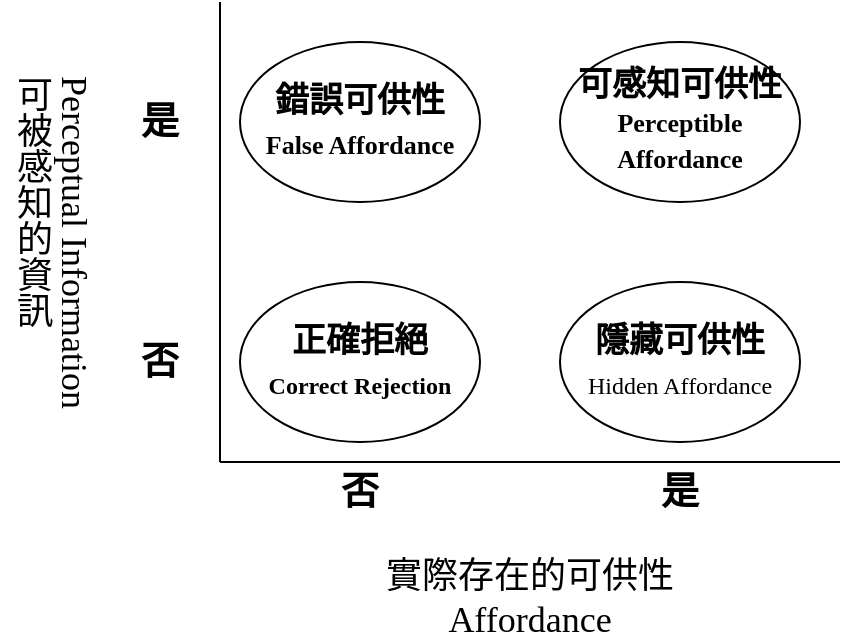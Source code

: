 <mxfile version="27.0.8">
  <diagram name="第1頁" id="557OZg35dTpulnpXvJlv">
    <mxGraphModel dx="1191" dy="617" grid="1" gridSize="10" guides="1" tooltips="1" connect="1" arrows="1" fold="1" page="1" pageScale="1" pageWidth="1169" pageHeight="827" math="0" shadow="0">
      <root>
        <mxCell id="0" />
        <mxCell id="1" parent="0" />
        <mxCell id="07gyAidKK9KNY_pC1GZg-2" value="&lt;font style=&quot;font-size: 17px;&quot; face=&quot;標楷體&quot;&gt;&lt;b style=&quot;&quot;&gt;錯誤可供性&lt;/b&gt;&lt;/font&gt;&lt;div&gt;&lt;font style=&quot;font-size: 13px;&quot; face=&quot;Times New Roman&quot;&gt;&lt;b&gt;False Affordance&lt;/b&gt;&lt;/font&gt;&lt;font style=&quot;font-size: 17px;&quot; face=&quot;標楷體&quot;&gt;&lt;b style=&quot;&quot;&gt;&lt;/b&gt;&lt;/font&gt;&lt;/div&gt;" style="ellipse;whiteSpace=wrap;html=1;" vertex="1" parent="1">
          <mxGeometry x="680" y="80" width="120" height="80" as="geometry" />
        </mxCell>
        <mxCell id="07gyAidKK9KNY_pC1GZg-3" value="&lt;font face=&quot;標楷體&quot;&gt;&lt;span style=&quot;font-size: 17px;&quot;&gt;&lt;b&gt;可感知可供性&lt;br&gt;&lt;/b&gt;&lt;/span&gt;&lt;/font&gt;&lt;div&gt;&lt;span style=&quot;background-color: transparent; font-size: 13px;&quot;&gt;&lt;font face=&quot;Times New Roman&quot;&gt;&lt;b&gt;Perceptible&lt;/b&gt;&lt;/font&gt;&lt;/span&gt;&lt;/div&gt;&lt;div&gt;&lt;span style=&quot;font-family: &amp;quot;Times New Roman&amp;quot;; font-size: 13px;&quot;&gt;&lt;b&gt;Affordance&lt;/b&gt;&lt;/span&gt;&lt;font face=&quot;標楷體&quot;&gt;&lt;span style=&quot;font-size: 17px;&quot;&gt;&lt;b&gt;&lt;/b&gt;&lt;/span&gt;&lt;/font&gt;&lt;/div&gt;" style="ellipse;whiteSpace=wrap;html=1;" vertex="1" parent="1">
          <mxGeometry x="840" y="80" width="120" height="80" as="geometry" />
        </mxCell>
        <mxCell id="07gyAidKK9KNY_pC1GZg-4" value="&lt;font face=&quot;標楷體&quot;&gt;&lt;span style=&quot;font-size: 17px;&quot;&gt;&lt;b&gt;隱藏可供性&lt;/b&gt;&lt;/span&gt;&lt;/font&gt;&lt;div&gt;&lt;font face=&quot;Times New Roman&quot;&gt;Hidden Affordance&lt;/font&gt;&lt;font face=&quot;標楷體&quot;&gt;&lt;span style=&quot;font-size: 17px;&quot;&gt;&lt;b&gt;&lt;/b&gt;&lt;/span&gt;&lt;/font&gt;&lt;/div&gt;" style="ellipse;whiteSpace=wrap;html=1;" vertex="1" parent="1">
          <mxGeometry x="840" y="200" width="120" height="80" as="geometry" />
        </mxCell>
        <mxCell id="07gyAidKK9KNY_pC1GZg-5" value="&lt;font face=&quot;標楷體&quot;&gt;&lt;span style=&quot;font-size: 17px;&quot;&gt;&lt;b&gt;正確拒絕&lt;/b&gt;&lt;/span&gt;&lt;/font&gt;&lt;div&gt;&lt;strong data-end=&quot;580&quot; data-start=&quot;559&quot;&gt;&lt;font face=&quot;Times New Roman&quot;&gt;Correct Rejection&lt;/font&gt;&lt;/strong&gt;&lt;font face=&quot;標楷體&quot;&gt;&lt;span style=&quot;font-size: 17px;&quot;&gt;&lt;b&gt;&lt;/b&gt;&lt;/span&gt;&lt;/font&gt;&lt;/div&gt;" style="ellipse;whiteSpace=wrap;html=1;" vertex="1" parent="1">
          <mxGeometry x="680" y="200" width="120" height="80" as="geometry" />
        </mxCell>
        <mxCell id="07gyAidKK9KNY_pC1GZg-6" value="&lt;font style=&quot;font-size: 18px;&quot; face=&quot;標楷體&quot;&gt;實際存在的可供性&lt;/font&gt;&lt;div style=&quot;&quot;&gt;&lt;font face=&quot;Times New Roman&quot; style=&quot;font-size: 18px;&quot;&gt;Affordance&lt;/font&gt;&lt;/div&gt;" style="text;whiteSpace=wrap;html=1;align=center;" vertex="1" parent="1">
          <mxGeometry x="750" y="330" width="150" height="40" as="geometry" />
        </mxCell>
        <mxCell id="07gyAidKK9KNY_pC1GZg-7" value="&lt;div style=&quot;&quot;&gt;&lt;font face=&quot;標楷體&quot;&gt;&lt;span style=&quot;font-size: 18px;&quot;&gt;可被感知的資訊&lt;/span&gt;&lt;/font&gt;&lt;font face=&quot;Times New Roman&quot;&gt;&lt;span style=&quot;font-size: 18px;&quot;&gt;Perceptual Information&lt;/span&gt;&lt;/font&gt;&lt;/div&gt;" style="text;whiteSpace=wrap;html=1;align=center;textDirection=vertical-lr;" vertex="1" parent="1">
          <mxGeometry x="560" y="90" width="50" height="200" as="geometry" />
        </mxCell>
        <mxCell id="07gyAidKK9KNY_pC1GZg-8" value="" style="endArrow=none;html=1;rounded=0;fontSize=18;strokeWidth=1;" edge="1" parent="1">
          <mxGeometry width="50" height="50" relative="1" as="geometry">
            <mxPoint x="670" y="290" as="sourcePoint" />
            <mxPoint x="670" y="60" as="targetPoint" />
          </mxGeometry>
        </mxCell>
        <mxCell id="07gyAidKK9KNY_pC1GZg-9" value="" style="endArrow=none;html=1;rounded=0;fontSize=18;strokeWidth=1;" edge="1" parent="1">
          <mxGeometry width="50" height="50" relative="1" as="geometry">
            <mxPoint x="670" y="290" as="sourcePoint" />
            <mxPoint x="980" y="290" as="targetPoint" />
          </mxGeometry>
        </mxCell>
        <mxCell id="07gyAidKK9KNY_pC1GZg-10" value="&lt;b style=&quot;font-family: 標楷體;&quot;&gt;是&lt;/b&gt;" style="text;html=1;align=center;verticalAlign=middle;whiteSpace=wrap;rounded=0;fontSize=19;" vertex="1" parent="1">
          <mxGeometry x="610" y="105" width="60" height="30" as="geometry" />
        </mxCell>
        <mxCell id="07gyAidKK9KNY_pC1GZg-12" value="&lt;b style=&quot;font-family: 標楷體;&quot;&gt;是&lt;/b&gt;" style="text;html=1;align=center;verticalAlign=middle;whiteSpace=wrap;rounded=0;fontSize=19;" vertex="1" parent="1">
          <mxGeometry x="870" y="290" width="60" height="30" as="geometry" />
        </mxCell>
        <mxCell id="07gyAidKK9KNY_pC1GZg-13" value="&lt;b style=&quot;font-family: 標楷體;&quot;&gt;否&lt;/b&gt;" style="text;html=1;align=center;verticalAlign=middle;whiteSpace=wrap;rounded=0;fontSize=19;" vertex="1" parent="1">
          <mxGeometry x="610" y="225" width="60" height="30" as="geometry" />
        </mxCell>
        <mxCell id="07gyAidKK9KNY_pC1GZg-14" value="&lt;b style=&quot;font-family: 標楷體;&quot;&gt;否&lt;/b&gt;" style="text;html=1;align=center;verticalAlign=middle;whiteSpace=wrap;rounded=0;fontSize=19;" vertex="1" parent="1">
          <mxGeometry x="710" y="290" width="60" height="30" as="geometry" />
        </mxCell>
      </root>
    </mxGraphModel>
  </diagram>
</mxfile>

